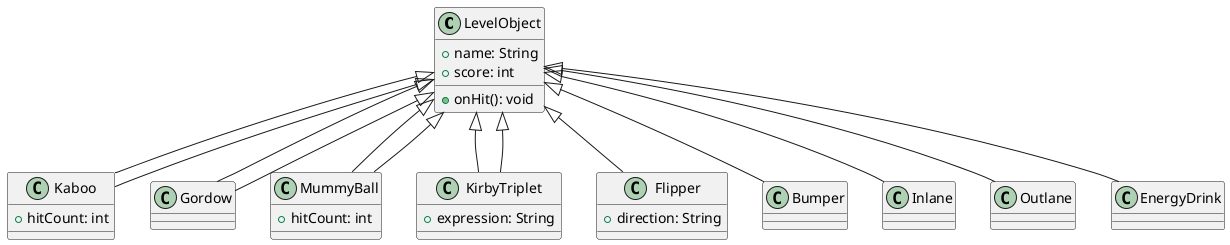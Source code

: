 @startuml

class LevelObject {
  + name: String
  + score: int
  + onHit(): void
}

class Kaboo extends LevelObject {
  + hitCount: int
}

class Gordow extends LevelObject {
}

class MummyBall extends LevelObject {
  + hitCount: int
}

class KirbyTriplet extends LevelObject {
  + expression: String
}

class Flipper {
  + direction: String
}

class Bumper {
}

class Inlane {
}

class Outlane {
}

class EnergyDrink {
}

LevelObject <|-- Kaboo
LevelObject <|-- Gordow
LevelObject <|-- MummyBall
LevelObject <|-- KirbyTriplet
LevelObject <|-- Flipper
LevelObject <|-- Bumper
LevelObject <|-- Inlane
LevelObject <|-- Outlane
LevelObject <|-- EnergyDrink

@enduml
